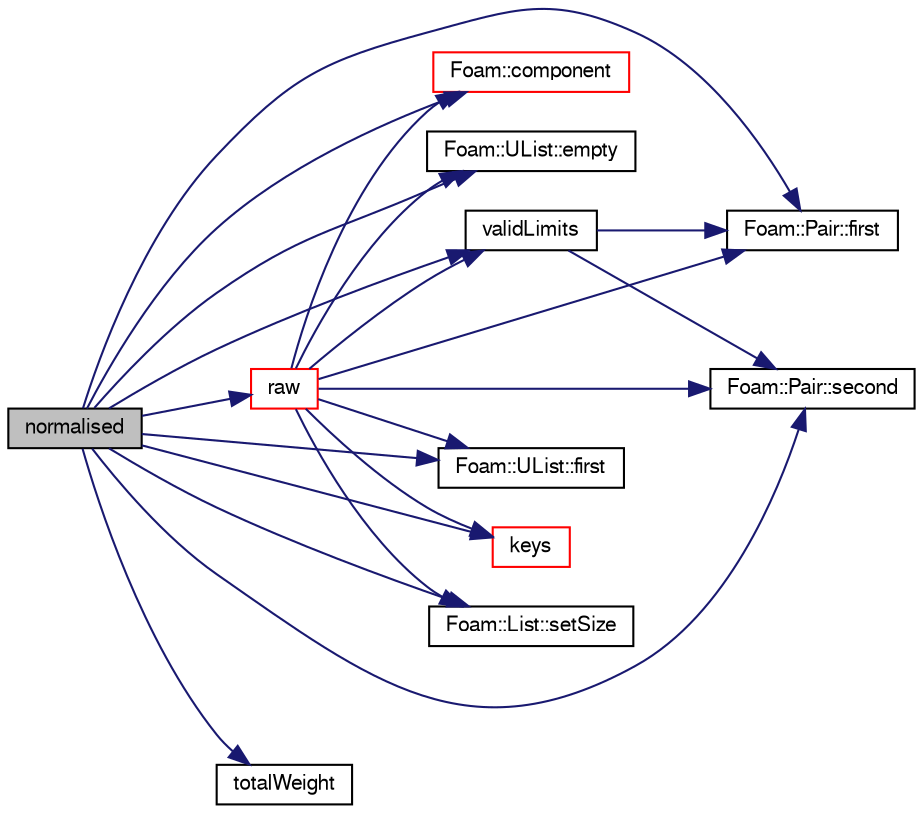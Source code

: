 digraph "normalised"
{
  bgcolor="transparent";
  edge [fontname="FreeSans",fontsize="10",labelfontname="FreeSans",labelfontsize="10"];
  node [fontname="FreeSans",fontsize="10",shape=record];
  rankdir="LR";
  Node147 [label="normalised",height=0.2,width=0.4,color="black", fillcolor="grey75", style="filled", fontcolor="black"];
  Node147 -> Node148 [color="midnightblue",fontsize="10",style="solid",fontname="FreeSans"];
  Node148 [label="Foam::component",height=0.2,width=0.4,color="red",URL="$a21124.html#a38788135ad21a6daaf3af2a761b33508"];
  Node147 -> Node150 [color="midnightblue",fontsize="10",style="solid",fontname="FreeSans"];
  Node150 [label="Foam::UList::empty",height=0.2,width=0.4,color="black",URL="$a25698.html#a644718bb2fb240de962dc3c9a1fdf0dc",tooltip="Return true if the UList is empty (ie, size() is zero). "];
  Node147 -> Node151 [color="midnightblue",fontsize="10",style="solid",fontname="FreeSans"];
  Node151 [label="Foam::Pair::first",height=0.2,width=0.4,color="black",URL="$a27638.html#af9a77dbc46937c80ca5fceef711c7628",tooltip="Return first. "];
  Node147 -> Node152 [color="midnightblue",fontsize="10",style="solid",fontname="FreeSans"];
  Node152 [label="Foam::UList::first",height=0.2,width=0.4,color="black",URL="$a25698.html#a1c9828bc3de9502754d944c95a2ce0d9",tooltip="Return the first element of the list. "];
  Node147 -> Node153 [color="midnightblue",fontsize="10",style="solid",fontname="FreeSans"];
  Node153 [label="keys",height=0.2,width=0.4,color="red",URL="$a25886.html#a1dc64eade9d57076a9bac4cc801cb185"];
  Node147 -> Node161 [color="midnightblue",fontsize="10",style="solid",fontname="FreeSans"];
  Node161 [label="raw",height=0.2,width=0.4,color="red",URL="$a25886.html#afb9d1727043dc3092b95717b885d99cc",tooltip="Return the distribution of the total bin weights. "];
  Node161 -> Node150 [color="midnightblue",fontsize="10",style="solid",fontname="FreeSans"];
  Node161 -> Node153 [color="midnightblue",fontsize="10",style="solid",fontname="FreeSans"];
  Node161 -> Node158 [color="midnightblue",fontsize="10",style="solid",fontname="FreeSans"];
  Node158 [label="validLimits",height=0.2,width=0.4,color="black",URL="$a25886.html#ac8bcbc8e04161378829507e1262e695a",tooltip="Returns the indices of the first and last non-zero entries. "];
  Node158 -> Node151 [color="midnightblue",fontsize="10",style="solid",fontname="FreeSans"];
  Node158 -> Node159 [color="midnightblue",fontsize="10",style="solid",fontname="FreeSans"];
  Node159 [label="Foam::Pair::second",height=0.2,width=0.4,color="black",URL="$a27638.html#a8830e4ad5e9523343cc9288f59931b5f",tooltip="Return second. "];
  Node161 -> Node156 [color="midnightblue",fontsize="10",style="solid",fontname="FreeSans"];
  Node156 [label="Foam::List::setSize",height=0.2,width=0.4,color="black",URL="$a25694.html#aedb985ffeaf1bdbfeccc2a8730405703",tooltip="Reset size of List. "];
  Node161 -> Node159 [color="midnightblue",fontsize="10",style="solid",fontname="FreeSans"];
  Node161 -> Node151 [color="midnightblue",fontsize="10",style="solid",fontname="FreeSans"];
  Node161 -> Node152 [color="midnightblue",fontsize="10",style="solid",fontname="FreeSans"];
  Node161 -> Node148 [color="midnightblue",fontsize="10",style="solid",fontname="FreeSans"];
  Node147 -> Node159 [color="midnightblue",fontsize="10",style="solid",fontname="FreeSans"];
  Node147 -> Node156 [color="midnightblue",fontsize="10",style="solid",fontname="FreeSans"];
  Node147 -> Node165 [color="midnightblue",fontsize="10",style="solid",fontname="FreeSans"];
  Node165 [label="totalWeight",height=0.2,width=0.4,color="black",URL="$a25886.html#a9bfd83a8fab9647fdeca9a7d8b7e0117",tooltip="Sum the total weight added to the component in the. "];
  Node147 -> Node158 [color="midnightblue",fontsize="10",style="solid",fontname="FreeSans"];
}

